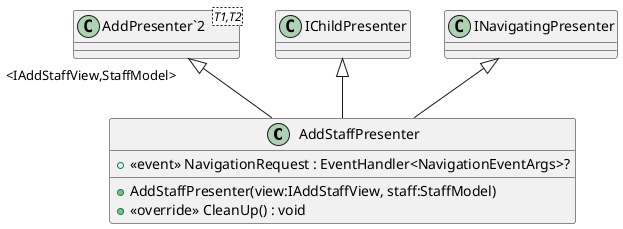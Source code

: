 @startuml
class AddStaffPresenter {
    +  <<event>> NavigationRequest : EventHandler<NavigationEventArgs>? 
    + AddStaffPresenter(view:IAddStaffView, staff:StaffModel)
    + <<override>> CleanUp() : void
}
class "AddPresenter`2"<T1,T2> {
}
"AddPresenter`2" "<IAddStaffView,StaffModel>" <|-- AddStaffPresenter
IChildPresenter <|-- AddStaffPresenter
INavigatingPresenter <|-- AddStaffPresenter
@enduml
